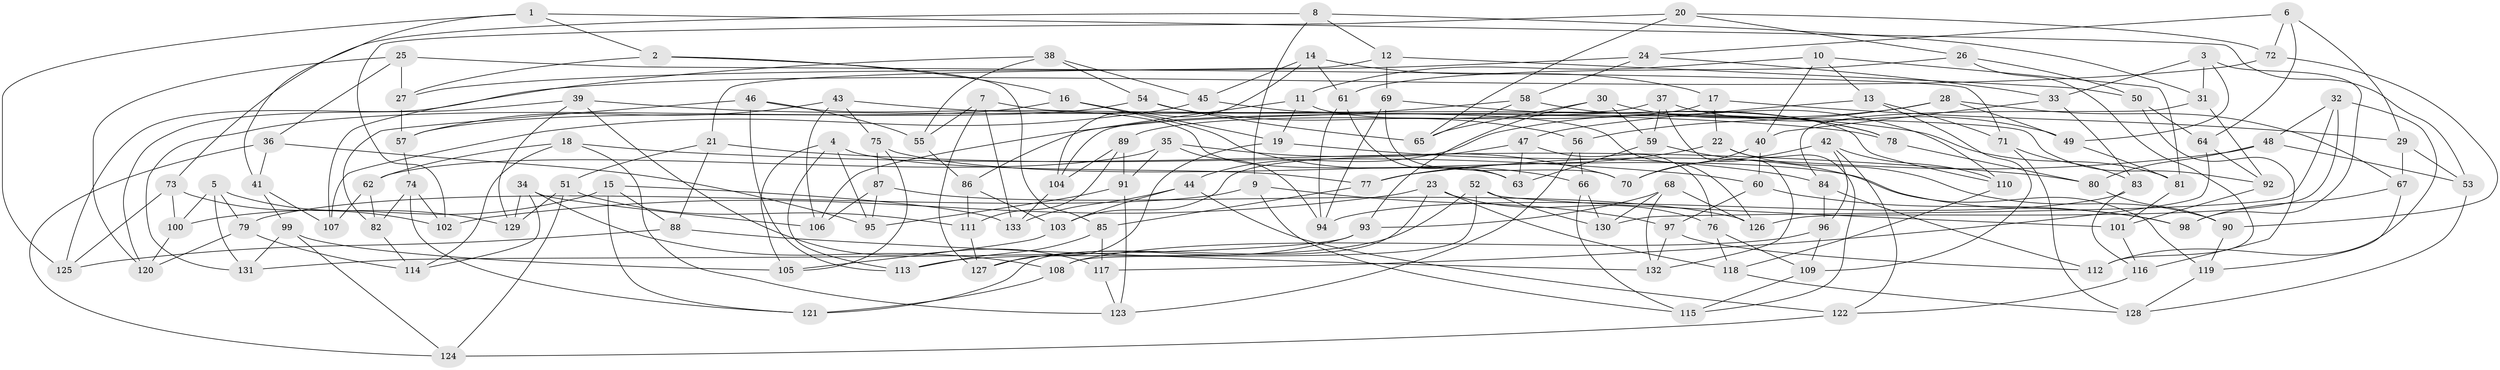 // Generated by graph-tools (version 1.1) at 2025/03/03/09/25 03:03:02]
// undirected, 133 vertices, 266 edges
graph export_dot {
graph [start="1"]
  node [color=gray90,style=filled];
  1;
  2;
  3;
  4;
  5;
  6;
  7;
  8;
  9;
  10;
  11;
  12;
  13;
  14;
  15;
  16;
  17;
  18;
  19;
  20;
  21;
  22;
  23;
  24;
  25;
  26;
  27;
  28;
  29;
  30;
  31;
  32;
  33;
  34;
  35;
  36;
  37;
  38;
  39;
  40;
  41;
  42;
  43;
  44;
  45;
  46;
  47;
  48;
  49;
  50;
  51;
  52;
  53;
  54;
  55;
  56;
  57;
  58;
  59;
  60;
  61;
  62;
  63;
  64;
  65;
  66;
  67;
  68;
  69;
  70;
  71;
  72;
  73;
  74;
  75;
  76;
  77;
  78;
  79;
  80;
  81;
  82;
  83;
  84;
  85;
  86;
  87;
  88;
  89;
  90;
  91;
  92;
  93;
  94;
  95;
  96;
  97;
  98;
  99;
  100;
  101;
  102;
  103;
  104;
  105;
  106;
  107;
  108;
  109;
  110;
  111;
  112;
  113;
  114;
  115;
  116;
  117;
  118;
  119;
  120;
  121;
  122;
  123;
  124;
  125;
  126;
  127;
  128;
  129;
  130;
  131;
  132;
  133;
  1 -- 125;
  1 -- 53;
  1 -- 41;
  1 -- 2;
  2 -- 27;
  2 -- 16;
  2 -- 85;
  3 -- 33;
  3 -- 31;
  3 -- 49;
  3 -- 98;
  4 -- 113;
  4 -- 77;
  4 -- 95;
  4 -- 105;
  5 -- 129;
  5 -- 131;
  5 -- 79;
  5 -- 100;
  6 -- 29;
  6 -- 24;
  6 -- 72;
  6 -- 64;
  7 -- 92;
  7 -- 133;
  7 -- 55;
  7 -- 127;
  8 -- 12;
  8 -- 31;
  8 -- 9;
  8 -- 73;
  9 -- 97;
  9 -- 79;
  9 -- 115;
  10 -- 11;
  10 -- 81;
  10 -- 40;
  10 -- 13;
  11 -- 110;
  11 -- 19;
  11 -- 86;
  12 -- 21;
  12 -- 69;
  12 -- 50;
  13 -- 47;
  13 -- 71;
  13 -- 109;
  14 -- 61;
  14 -- 45;
  14 -- 104;
  14 -- 17;
  15 -- 100;
  15 -- 121;
  15 -- 133;
  15 -- 88;
  16 -- 66;
  16 -- 131;
  16 -- 19;
  17 -- 22;
  17 -- 29;
  17 -- 89;
  18 -- 123;
  18 -- 62;
  18 -- 80;
  18 -- 114;
  19 -- 127;
  19 -- 84;
  20 -- 72;
  20 -- 102;
  20 -- 65;
  20 -- 26;
  21 -- 88;
  21 -- 60;
  21 -- 51;
  22 -- 77;
  22 -- 90;
  22 -- 115;
  23 -- 76;
  23 -- 102;
  23 -- 118;
  23 -- 121;
  24 -- 33;
  24 -- 27;
  24 -- 58;
  25 -- 120;
  25 -- 36;
  25 -- 27;
  25 -- 71;
  26 -- 112;
  26 -- 61;
  26 -- 50;
  27 -- 57;
  28 -- 44;
  28 -- 49;
  28 -- 56;
  28 -- 67;
  29 -- 67;
  29 -- 53;
  30 -- 78;
  30 -- 65;
  30 -- 59;
  30 -- 93;
  31 -- 84;
  31 -- 92;
  32 -- 126;
  32 -- 48;
  32 -- 130;
  32 -- 112;
  33 -- 40;
  33 -- 83;
  34 -- 114;
  34 -- 108;
  34 -- 129;
  34 -- 106;
  35 -- 70;
  35 -- 91;
  35 -- 94;
  35 -- 62;
  36 -- 124;
  36 -- 41;
  36 -- 95;
  37 -- 104;
  37 -- 132;
  37 -- 49;
  37 -- 59;
  38 -- 107;
  38 -- 55;
  38 -- 45;
  38 -- 54;
  39 -- 120;
  39 -- 129;
  39 -- 117;
  39 -- 78;
  40 -- 70;
  40 -- 60;
  41 -- 107;
  41 -- 99;
  42 -- 122;
  42 -- 96;
  42 -- 70;
  42 -- 110;
  43 -- 75;
  43 -- 81;
  43 -- 57;
  43 -- 106;
  44 -- 122;
  44 -- 103;
  44 -- 133;
  45 -- 107;
  45 -- 126;
  46 -- 63;
  46 -- 55;
  46 -- 82;
  46 -- 113;
  47 -- 103;
  47 -- 76;
  47 -- 63;
  48 -- 80;
  48 -- 77;
  48 -- 53;
  49 -- 81;
  50 -- 116;
  50 -- 64;
  51 -- 111;
  51 -- 124;
  51 -- 129;
  52 -- 113;
  52 -- 101;
  52 -- 130;
  52 -- 108;
  53 -- 128;
  54 -- 65;
  54 -- 56;
  54 -- 57;
  55 -- 86;
  56 -- 66;
  56 -- 123;
  57 -- 74;
  58 -- 65;
  58 -- 110;
  58 -- 106;
  59 -- 63;
  59 -- 119;
  60 -- 97;
  60 -- 98;
  61 -- 94;
  61 -- 63;
  62 -- 82;
  62 -- 107;
  64 -- 92;
  64 -- 117;
  66 -- 130;
  66 -- 115;
  67 -- 98;
  67 -- 119;
  68 -- 93;
  68 -- 132;
  68 -- 126;
  68 -- 130;
  69 -- 78;
  69 -- 94;
  69 -- 70;
  71 -- 128;
  71 -- 83;
  72 -- 125;
  72 -- 90;
  73 -- 100;
  73 -- 102;
  73 -- 125;
  74 -- 102;
  74 -- 82;
  74 -- 121;
  75 -- 98;
  75 -- 87;
  75 -- 105;
  76 -- 118;
  76 -- 109;
  77 -- 85;
  78 -- 80;
  79 -- 114;
  79 -- 120;
  80 -- 90;
  81 -- 101;
  82 -- 114;
  83 -- 94;
  83 -- 116;
  84 -- 112;
  84 -- 96;
  85 -- 113;
  85 -- 117;
  86 -- 103;
  86 -- 111;
  87 -- 126;
  87 -- 95;
  87 -- 106;
  88 -- 132;
  88 -- 125;
  89 -- 104;
  89 -- 91;
  89 -- 111;
  90 -- 119;
  91 -- 123;
  91 -- 95;
  92 -- 101;
  93 -- 127;
  93 -- 131;
  96 -- 109;
  96 -- 108;
  97 -- 112;
  97 -- 132;
  99 -- 124;
  99 -- 105;
  99 -- 131;
  100 -- 120;
  101 -- 116;
  103 -- 105;
  104 -- 133;
  108 -- 121;
  109 -- 115;
  110 -- 118;
  111 -- 127;
  116 -- 122;
  117 -- 123;
  118 -- 128;
  119 -- 128;
  122 -- 124;
}
